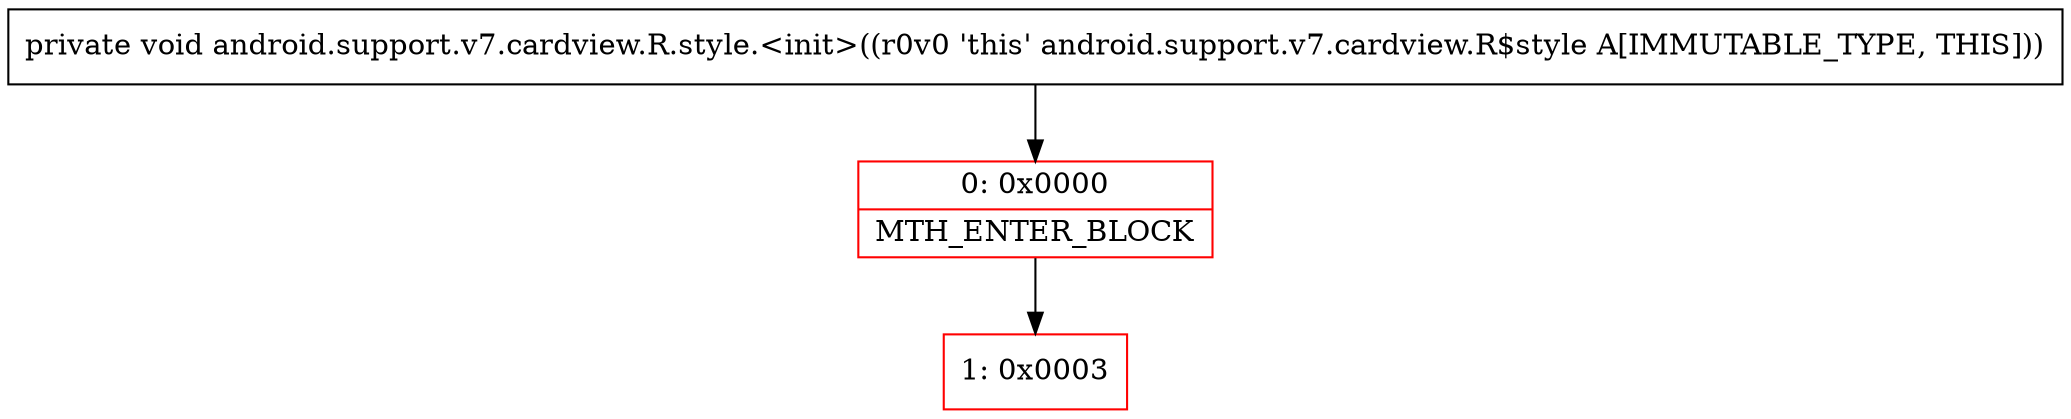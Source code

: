 digraph "CFG forandroid.support.v7.cardview.R.style.\<init\>()V" {
subgraph cluster_Region_404934492 {
label = "R(0)";
node [shape=record,color=blue];
}
Node_0 [shape=record,color=red,label="{0\:\ 0x0000|MTH_ENTER_BLOCK\l}"];
Node_1 [shape=record,color=red,label="{1\:\ 0x0003}"];
MethodNode[shape=record,label="{private void android.support.v7.cardview.R.style.\<init\>((r0v0 'this' android.support.v7.cardview.R$style A[IMMUTABLE_TYPE, THIS])) }"];
MethodNode -> Node_0;
Node_0 -> Node_1;
}

